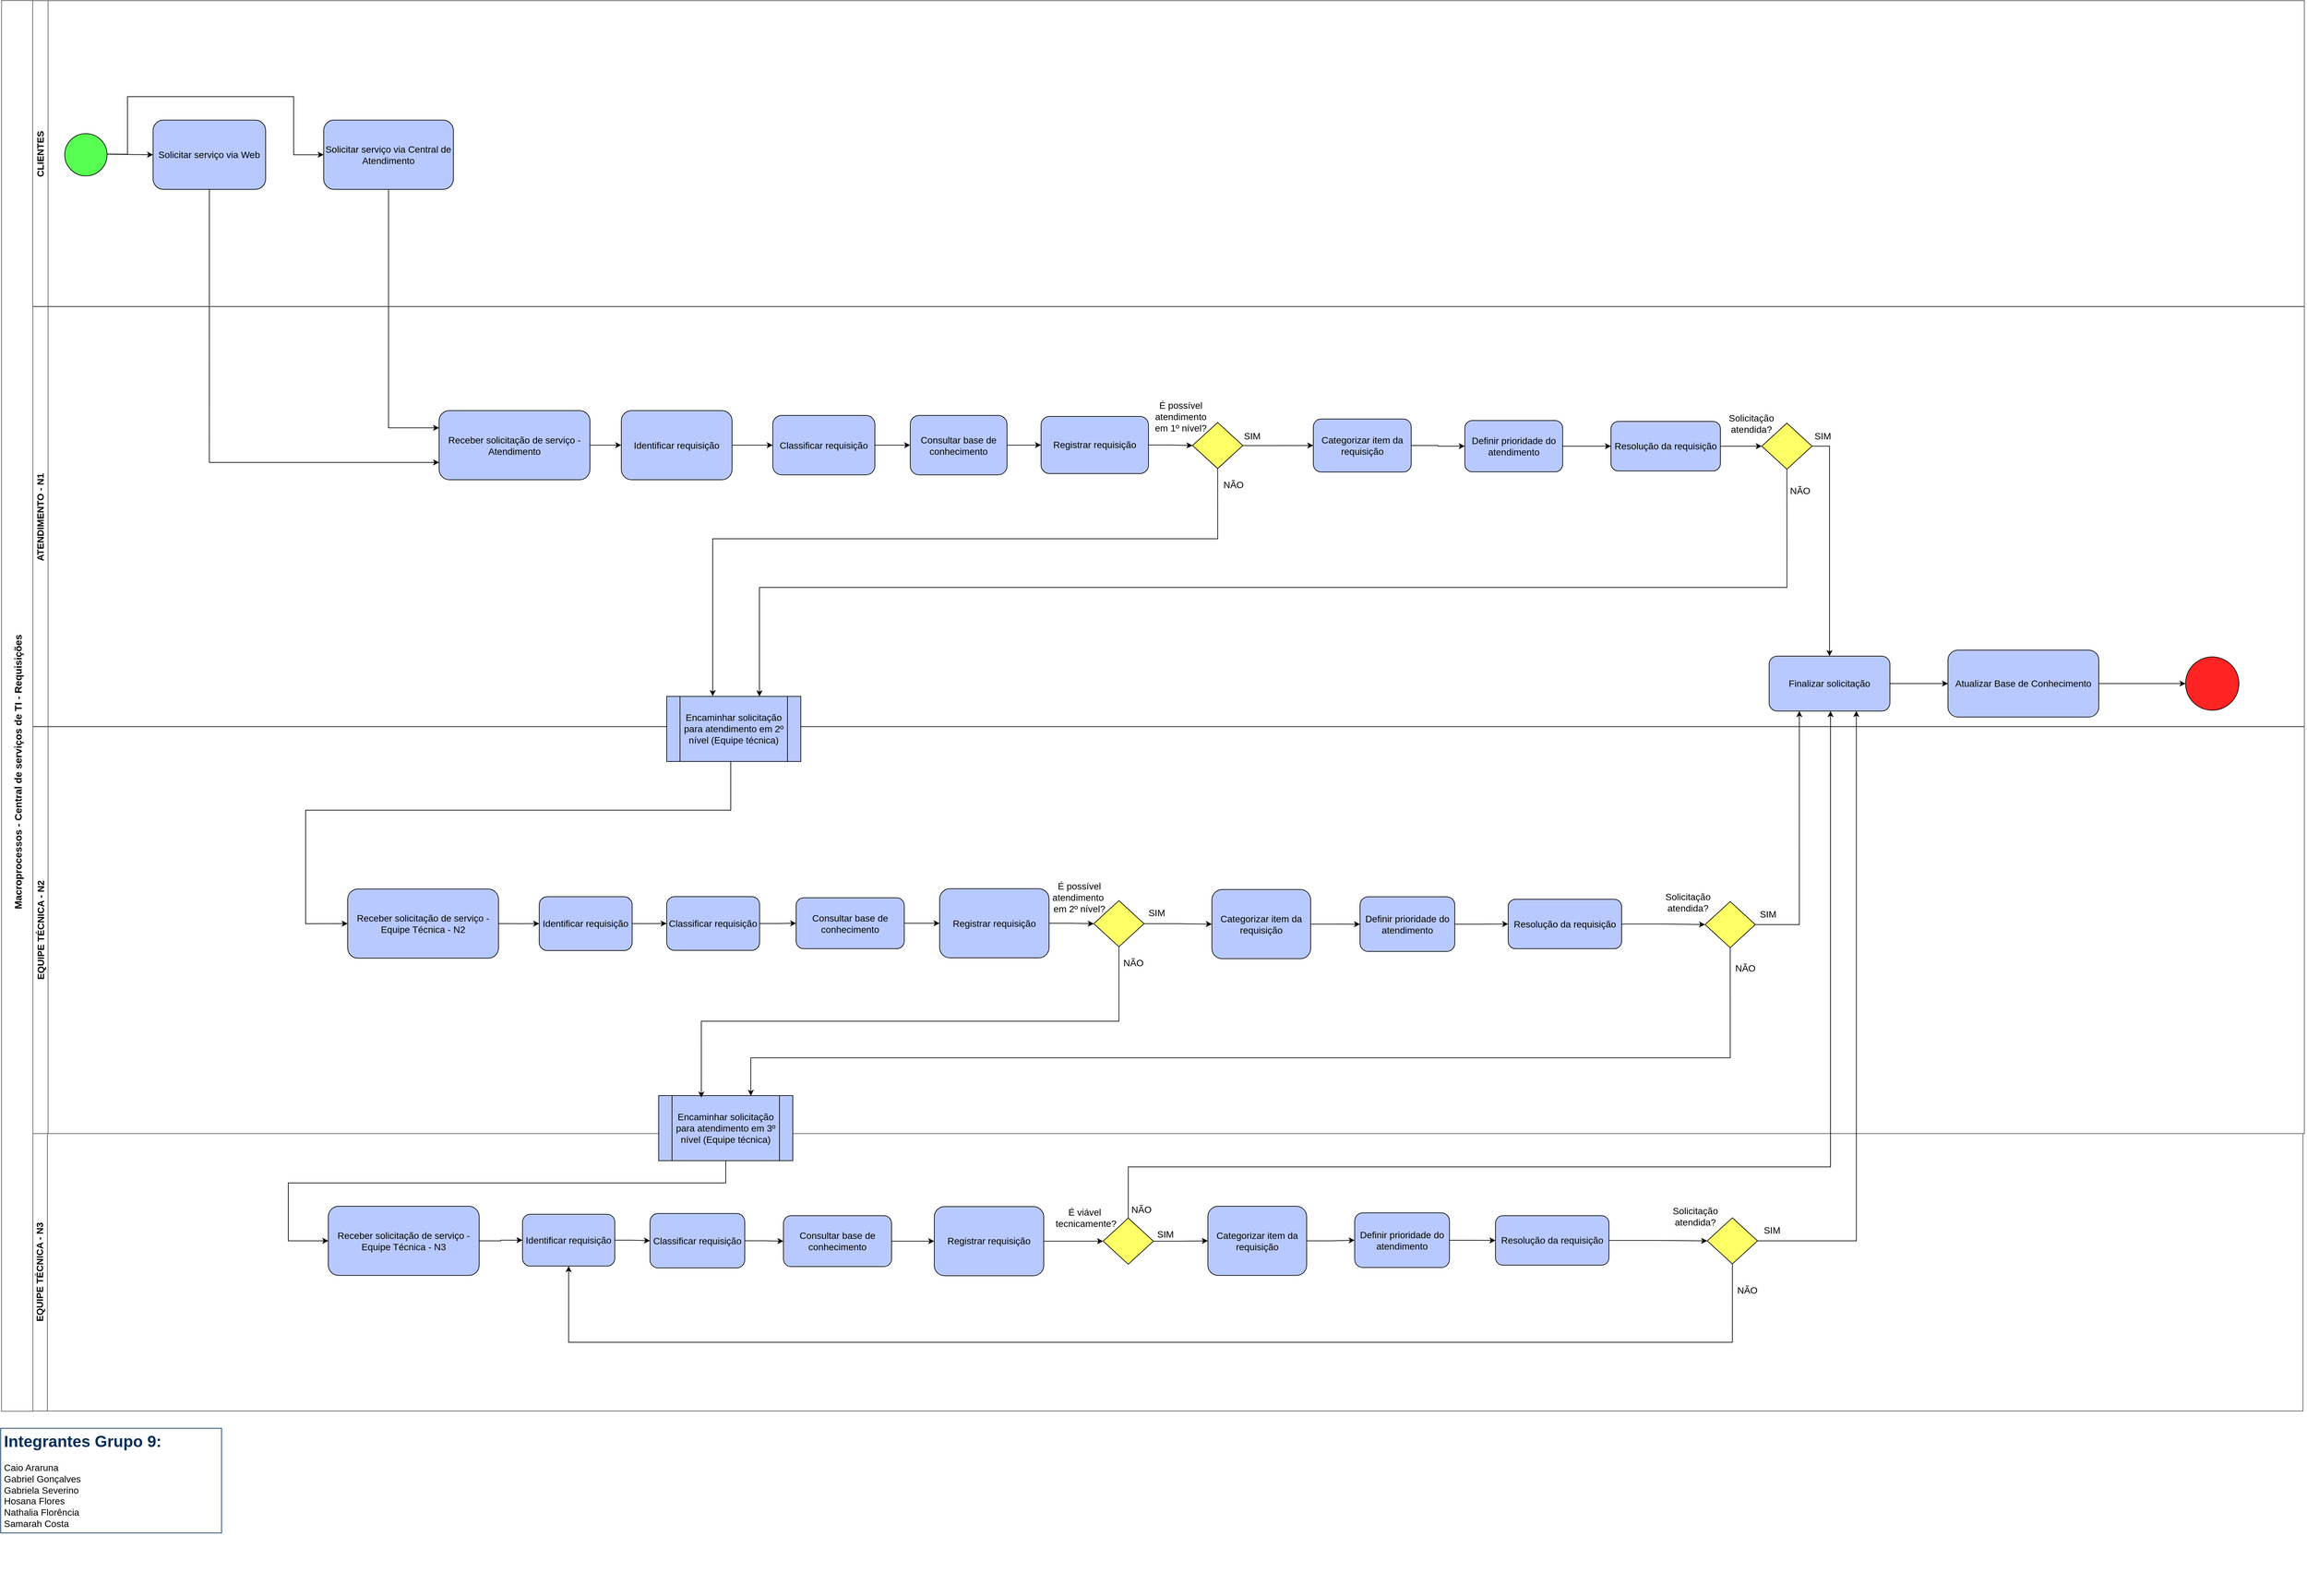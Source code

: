 <mxfile version="19.0.3" type="device"><diagram name="Página-1" id="bpvRA7cdBOYFnKxdJfXn"><mxGraphModel dx="4672" dy="5412" grid="0" gridSize="10" guides="1" tooltips="1" connect="1" arrows="1" fold="1" page="0" pageScale="1" pageWidth="1169" pageHeight="827" background="none" math="0" shadow="0"><root><mxCell id="0"/><mxCell id="1" parent="0"/><mxCell id="mzzRvZRVonjEgkVcyPZT-85" value="" style="group" parent="1" vertex="1" connectable="0"><mxGeometry x="-863" y="-2830" width="3407" height="2287" as="geometry"/></mxCell><mxCell id="oHXU7vsTlkizfUBHzNpn-17" value="&lt;font style=&quot;font-size: 14px;&quot;&gt;EQUIPE TÉCNICA - N3&lt;/font&gt;" style="swimlane;horizontal=0;whiteSpace=wrap;html=1;movable=1;resizable=1;rotatable=1;deletable=1;editable=1;locked=0;connectable=1;strokeColor=#5E5A5A;startSize=23;" parent="mzzRvZRVonjEgkVcyPZT-85" vertex="1"><mxGeometry x="-1" y="1595.02" width="3403" height="415.98" as="geometry"/></mxCell><mxCell id="mzzRvZRVonjEgkVcyPZT-55" style="edgeStyle=orthogonalEdgeStyle;rounded=0;orthogonalLoop=1;jettySize=auto;html=1;exitX=1;exitY=0.5;exitDx=0;exitDy=0;entryX=0;entryY=0.5;entryDx=0;entryDy=0;" parent="oHXU7vsTlkizfUBHzNpn-17" source="mzzRvZRVonjEgkVcyPZT-26" target="mzzRvZRVonjEgkVcyPZT-51" edge="1"><mxGeometry relative="1" as="geometry"/></mxCell><mxCell id="mzzRvZRVonjEgkVcyPZT-26" value="&lt;font style=&quot;font-size: 14px;&quot;&gt;Receber solicitação de serviço - Equipe Técnica - N3&lt;/font&gt;" style="rounded=1;whiteSpace=wrap;html=1;fillColor=#b8c9ff;" parent="oHXU7vsTlkizfUBHzNpn-17" vertex="1"><mxGeometry x="444.0" y="108.997" width="225.995" height="103.797" as="geometry"/></mxCell><mxCell id="mzzRvZRVonjEgkVcyPZT-217" value="" style="edgeStyle=orthogonalEdgeStyle;rounded=0;orthogonalLoop=1;jettySize=auto;html=1;" parent="oHXU7vsTlkizfUBHzNpn-17" source="mzzRvZRVonjEgkVcyPZT-51" target="mzzRvZRVonjEgkVcyPZT-216" edge="1"><mxGeometry relative="1" as="geometry"/></mxCell><mxCell id="mzzRvZRVonjEgkVcyPZT-51" value="&lt;font style=&quot;font-size: 14px;&quot;&gt;Identificar requisição&lt;/font&gt;" style="rounded=1;whiteSpace=wrap;html=1;fillColor=#b8c9ff;" parent="oHXU7vsTlkizfUBHzNpn-17" vertex="1"><mxGeometry x="735" y="121" width="138.25" height="77.78" as="geometry"/></mxCell><mxCell id="Z9H-OPj7gZj5Hq3An_Tp-10" value="" style="edgeStyle=orthogonalEdgeStyle;rounded=0;orthogonalLoop=1;jettySize=auto;html=1;" parent="oHXU7vsTlkizfUBHzNpn-17" source="mzzRvZRVonjEgkVcyPZT-54" target="mzzRvZRVonjEgkVcyPZT-222" edge="1"><mxGeometry relative="1" as="geometry"/></mxCell><mxCell id="mzzRvZRVonjEgkVcyPZT-54" value="" style="rhombus;whiteSpace=wrap;html=1;fillColor=#FFFF66;" parent="oHXU7vsTlkizfUBHzNpn-17" vertex="1"><mxGeometry x="1605.003" y="126.737" width="75.332" height="69.198" as="geometry"/></mxCell><mxCell id="2quCGfdPIfxhb6fj32A2-31" style="edgeStyle=orthogonalEdgeStyle;rounded=0;orthogonalLoop=1;jettySize=auto;html=1;exitX=0.5;exitY=1;exitDx=0;exitDy=0;entryX=0.5;entryY=1;entryDx=0;entryDy=0;" parent="oHXU7vsTlkizfUBHzNpn-17" source="mzzRvZRVonjEgkVcyPZT-61" target="mzzRvZRVonjEgkVcyPZT-51" edge="1"><mxGeometry relative="1" as="geometry"><Array as="points"><mxPoint x="2548" y="313"/><mxPoint x="804" y="313"/></Array></mxGeometry></mxCell><mxCell id="mzzRvZRVonjEgkVcyPZT-61" value="" style="rhombus;whiteSpace=wrap;html=1;fillColor=#FFFF66;" parent="oHXU7vsTlkizfUBHzNpn-17" vertex="1"><mxGeometry x="2510.265" y="126.287" width="75.332" height="69.198" as="geometry"/></mxCell><mxCell id="mzzRvZRVonjEgkVcyPZT-64" value="&lt;font style=&quot;font-size: 14px;&quot;&gt;Solicitação&lt;br&gt;atendida?&lt;/font&gt;" style="text;html=1;align=center;verticalAlign=middle;resizable=0;points=[];autosize=1;strokeColor=none;fillColor=none;" parent="oHXU7vsTlkizfUBHzNpn-17" vertex="1"><mxGeometry x="2448.998" y="100.978" width="86" height="46" as="geometry"/></mxCell><mxCell id="mzzRvZRVonjEgkVcyPZT-65" value="&lt;font style=&quot;font-size: 14px;&quot;&gt;SIM&lt;/font&gt;" style="text;html=1;align=center;verticalAlign=middle;resizable=0;points=[];autosize=1;strokeColor=none;fillColor=none;" parent="oHXU7vsTlkizfUBHzNpn-17" vertex="1"><mxGeometry x="2585.596" y="130.977" width="43" height="29" as="geometry"/></mxCell><mxCell id="mzzRvZRVonjEgkVcyPZT-67" value="&lt;font style=&quot;font-size: 14px;&quot;&gt;NÃO&lt;/font&gt;" style="text;html=1;align=center;verticalAlign=middle;resizable=0;points=[];autosize=1;strokeColor=none;fillColor=none;" parent="oHXU7vsTlkizfUBHzNpn-17" vertex="1"><mxGeometry x="2546.001" y="219.985" width="48" height="29" as="geometry"/></mxCell><mxCell id="mzzRvZRVonjEgkVcyPZT-70" value="&lt;font style=&quot;font-size: 14px;&quot;&gt;É viável&lt;br&gt;&amp;nbsp;tecnicamente?&lt;/font&gt;" style="text;html=1;align=center;verticalAlign=middle;resizable=0;points=[];autosize=1;strokeColor=none;fillColor=none;" parent="oHXU7vsTlkizfUBHzNpn-17" vertex="1"><mxGeometry x="1520.001" y="102.808" width="113" height="46" as="geometry"/></mxCell><mxCell id="mzzRvZRVonjEgkVcyPZT-71" value="&lt;font style=&quot;font-size: 14px;&quot;&gt;SIM&lt;/font&gt;" style="text;html=1;align=center;verticalAlign=middle;resizable=0;points=[];autosize=1;strokeColor=none;fillColor=none;" parent="oHXU7vsTlkizfUBHzNpn-17" vertex="1"><mxGeometry x="1676.002" y="136.117" width="43" height="29" as="geometry"/></mxCell><mxCell id="mzzRvZRVonjEgkVcyPZT-73" value="&lt;font style=&quot;font-size: 14px;&quot;&gt;NÃO&lt;/font&gt;" style="text;html=1;align=center;verticalAlign=middle;resizable=0;points=[];autosize=1;strokeColor=none;fillColor=none;" parent="oHXU7vsTlkizfUBHzNpn-17" vertex="1"><mxGeometry x="1638.006" y="99.118" width="48" height="29" as="geometry"/></mxCell><mxCell id="2quCGfdPIfxhb6fj32A2-28" value="" style="edgeStyle=orthogonalEdgeStyle;rounded=0;orthogonalLoop=1;jettySize=auto;html=1;" parent="oHXU7vsTlkizfUBHzNpn-17" source="mzzRvZRVonjEgkVcyPZT-216" target="2quCGfdPIfxhb6fj32A2-27" edge="1"><mxGeometry relative="1" as="geometry"/></mxCell><mxCell id="mzzRvZRVonjEgkVcyPZT-216" value="&lt;font style=&quot;font-size: 14px;&quot;&gt;Classificar requisição&lt;/font&gt;" style="rounded=1;whiteSpace=wrap;html=1;fillColor=#b8c9ff;" parent="oHXU7vsTlkizfUBHzNpn-17" vertex="1"><mxGeometry x="926" y="119.87" width="142" height="81.64" as="geometry"/></mxCell><mxCell id="mzzRvZRVonjEgkVcyPZT-226" value="" style="edgeStyle=orthogonalEdgeStyle;rounded=0;orthogonalLoop=1;jettySize=auto;html=1;" parent="oHXU7vsTlkizfUBHzNpn-17" source="mzzRvZRVonjEgkVcyPZT-222" target="mzzRvZRVonjEgkVcyPZT-225" edge="1"><mxGeometry relative="1" as="geometry"/></mxCell><mxCell id="mzzRvZRVonjEgkVcyPZT-222" value="&lt;font style=&quot;font-size: 14px;&quot;&gt;Categorizar item da requisição&lt;/font&gt;" style="rounded=1;whiteSpace=wrap;html=1;fillColor=#b8c9ff;" parent="oHXU7vsTlkizfUBHzNpn-17" vertex="1"><mxGeometry x="1762" y="108.99" width="148" height="103.8" as="geometry"/></mxCell><mxCell id="mzzRvZRVonjEgkVcyPZT-230" value="" style="edgeStyle=orthogonalEdgeStyle;rounded=0;orthogonalLoop=1;jettySize=auto;html=1;" parent="oHXU7vsTlkizfUBHzNpn-17" source="mzzRvZRVonjEgkVcyPZT-225" target="mzzRvZRVonjEgkVcyPZT-227" edge="1"><mxGeometry relative="1" as="geometry"/></mxCell><mxCell id="mzzRvZRVonjEgkVcyPZT-225" value="&lt;font style=&quot;font-size: 14px;&quot;&gt;Definir prioridade do atendimento&lt;/font&gt;" style="rounded=1;whiteSpace=wrap;html=1;fillColor=#b8c9ff;" parent="oHXU7vsTlkizfUBHzNpn-17" vertex="1"><mxGeometry x="1982" y="118.86" width="142" height="82.05" as="geometry"/></mxCell><mxCell id="mzzRvZRVonjEgkVcyPZT-229" style="edgeStyle=orthogonalEdgeStyle;rounded=0;orthogonalLoop=1;jettySize=auto;html=1;exitX=1;exitY=0.5;exitDx=0;exitDy=0;entryX=0;entryY=0.5;entryDx=0;entryDy=0;" parent="oHXU7vsTlkizfUBHzNpn-17" source="mzzRvZRVonjEgkVcyPZT-227" target="mzzRvZRVonjEgkVcyPZT-61" edge="1"><mxGeometry relative="1" as="geometry"/></mxCell><mxCell id="mzzRvZRVonjEgkVcyPZT-227" value="&lt;font style=&quot;font-size: 14px;&quot;&gt;Resolução da requisição&lt;/font&gt;" style="rounded=1;whiteSpace=wrap;html=1;fillColor=#b8c9ff;" parent="oHXU7vsTlkizfUBHzNpn-17" vertex="1"><mxGeometry x="2193" y="123.16" width="170" height="74.15" as="geometry"/></mxCell><mxCell id="mzzRvZRVonjEgkVcyPZT-233" style="edgeStyle=orthogonalEdgeStyle;rounded=0;orthogonalLoop=1;jettySize=auto;html=1;exitX=0.5;exitY=1;exitDx=0;exitDy=0;entryX=0;entryY=0.5;entryDx=0;entryDy=0;" parent="oHXU7vsTlkizfUBHzNpn-17" target="mzzRvZRVonjEgkVcyPZT-26" edge="1"><mxGeometry relative="1" as="geometry"><mxPoint x="1039.5" y="39.04" as="sourcePoint"/><Array as="points"><mxPoint x="1039" y="74"/><mxPoint x="384" y="74"/><mxPoint x="384" y="161"/></Array></mxGeometry></mxCell><mxCell id="Z9H-OPj7gZj5Hq3An_Tp-12" value="" style="edgeStyle=orthogonalEdgeStyle;rounded=0;orthogonalLoop=1;jettySize=auto;html=1;" parent="oHXU7vsTlkizfUBHzNpn-17" source="2quCGfdPIfxhb6fj32A2-27" target="Z9H-OPj7gZj5Hq3An_Tp-11" edge="1"><mxGeometry relative="1" as="geometry"/></mxCell><mxCell id="2quCGfdPIfxhb6fj32A2-27" value="&lt;font style=&quot;font-size: 14px;&quot;&gt;Consultar base de conhecimento&lt;/font&gt;" style="rounded=1;whiteSpace=wrap;html=1;fillColor=#b8c9ff;" parent="oHXU7vsTlkizfUBHzNpn-17" vertex="1"><mxGeometry x="1126" y="123.16" width="162" height="76.35" as="geometry"/></mxCell><mxCell id="Z9H-OPj7gZj5Hq3An_Tp-14" style="edgeStyle=orthogonalEdgeStyle;rounded=0;orthogonalLoop=1;jettySize=auto;html=1;exitX=1;exitY=0.5;exitDx=0;exitDy=0;entryX=0;entryY=0.5;entryDx=0;entryDy=0;" parent="oHXU7vsTlkizfUBHzNpn-17" source="Z9H-OPj7gZj5Hq3An_Tp-11" target="mzzRvZRVonjEgkVcyPZT-54" edge="1"><mxGeometry relative="1" as="geometry"/></mxCell><mxCell id="Z9H-OPj7gZj5Hq3An_Tp-11" value="&lt;font style=&quot;font-size: 14px;&quot;&gt;Registrar requisição&lt;/font&gt;" style="rounded=1;whiteSpace=wrap;html=1;fillColor=#b8c9ff;" parent="oHXU7vsTlkizfUBHzNpn-17" vertex="1"><mxGeometry x="1352" y="109.44" width="164" height="103.8" as="geometry"/></mxCell><mxCell id="tCdmHBLCtuYw4xvbm4xi-3" value="&lt;font style=&quot;font-size: 14px;&quot;&gt;ATENDIMENTO - N1&lt;br&gt;&lt;/font&gt;" style="swimlane;horizontal=0;whiteSpace=wrap;html=1;startSize=23;movable=1;resizable=1;rotatable=1;deletable=1;editable=1;locked=0;connectable=1;strokeColor=#5E5A5A;fillColor=none;" parent="mzzRvZRVonjEgkVcyPZT-85" vertex="1"><mxGeometry y="355" width="3404" height="630.06" as="geometry"/></mxCell><mxCell id="mzzRvZRVonjEgkVcyPZT-126" value="" style="edgeStyle=orthogonalEdgeStyle;rounded=0;orthogonalLoop=1;jettySize=auto;html=1;" parent="tCdmHBLCtuYw4xvbm4xi-3" source="tCdmHBLCtuYw4xvbm4xi-13" target="mzzRvZRVonjEgkVcyPZT-125" edge="1"><mxGeometry relative="1" as="geometry"/></mxCell><mxCell id="tCdmHBLCtuYw4xvbm4xi-13" value="&lt;font style=&quot;font-size: 14px;&quot;&gt;Receber solicitação de serviço - Atendimento&lt;/font&gt;" style="rounded=1;whiteSpace=wrap;html=1;fillColor=#b8c9ff;" parent="tCdmHBLCtuYw4xvbm4xi-3" vertex="1"><mxGeometry x="609.002" y="155.696" width="225.995" height="103.797" as="geometry"/></mxCell><mxCell id="2quCGfdPIfxhb6fj32A2-15" value="" style="edgeStyle=orthogonalEdgeStyle;rounded=0;orthogonalLoop=1;jettySize=auto;html=1;" parent="tCdmHBLCtuYw4xvbm4xi-3" source="tCdmHBLCtuYw4xvbm4xi-26" target="mzzRvZRVonjEgkVcyPZT-110" edge="1"><mxGeometry relative="1" as="geometry"/></mxCell><mxCell id="tCdmHBLCtuYw4xvbm4xi-26" value="&lt;span style=&quot;font-size: 14px;&quot;&gt;Resolução da requisição&lt;/span&gt;" style="rounded=1;whiteSpace=wrap;html=1;fillColor=#b8c9ff;" parent="tCdmHBLCtuYw4xvbm4xi-3" vertex="1"><mxGeometry x="2365" y="172" width="164" height="74.26" as="geometry"/></mxCell><mxCell id="mzzRvZRVonjEgkVcyPZT-110" value="" style="rhombus;whiteSpace=wrap;html=1;fillColor=#FFFF66;" parent="tCdmHBLCtuYw4xvbm4xi-3" vertex="1"><mxGeometry x="2591.001" y="174.533" width="75.332" height="69.198" as="geometry"/></mxCell><mxCell id="mzzRvZRVonjEgkVcyPZT-114" value="&lt;font style=&quot;font-size: 14px;&quot;&gt;SIM&lt;/font&gt;" style="text;html=1;align=center;verticalAlign=middle;resizable=0;points=[];autosize=1;strokeColor=none;fillColor=none;" parent="tCdmHBLCtuYw4xvbm4xi-3" vertex="1"><mxGeometry x="2660.003" y="179.003" width="43" height="29" as="geometry"/></mxCell><mxCell id="2quCGfdPIfxhb6fj32A2-7" value="" style="edgeStyle=orthogonalEdgeStyle;rounded=0;orthogonalLoop=1;jettySize=auto;html=1;" parent="tCdmHBLCtuYw4xvbm4xi-3" source="mzzRvZRVonjEgkVcyPZT-125" target="2quCGfdPIfxhb6fj32A2-1" edge="1"><mxGeometry relative="1" as="geometry"/></mxCell><mxCell id="mzzRvZRVonjEgkVcyPZT-125" value="&lt;span style=&quot;font-size: 14px;&quot;&gt;Identificar requisição&lt;/span&gt;" style="rounded=1;whiteSpace=wrap;html=1;fillColor=#b8c9ff;" parent="tCdmHBLCtuYw4xvbm4xi-3" vertex="1"><mxGeometry x="882" y="155.7" width="166" height="103.8" as="geometry"/></mxCell><mxCell id="2quCGfdPIfxhb6fj32A2-14" value="" style="edgeStyle=orthogonalEdgeStyle;rounded=0;orthogonalLoop=1;jettySize=auto;html=1;" parent="tCdmHBLCtuYw4xvbm4xi-3" source="mzzRvZRVonjEgkVcyPZT-134" target="tCdmHBLCtuYw4xvbm4xi-26" edge="1"><mxGeometry relative="1" as="geometry"/></mxCell><mxCell id="mzzRvZRVonjEgkVcyPZT-134" value="&lt;span style=&quot;font-size: 14px;&quot;&gt;Definir prioridade do atendimento&lt;/span&gt;" style="rounded=1;whiteSpace=wrap;html=1;fillColor=#b8c9ff;" parent="tCdmHBLCtuYw4xvbm4xi-3" vertex="1"><mxGeometry x="2146" y="170.63" width="146.66" height="77" as="geometry"/></mxCell><mxCell id="mzzRvZRVonjEgkVcyPZT-154" style="edgeStyle=orthogonalEdgeStyle;rounded=0;orthogonalLoop=1;jettySize=auto;html=1;" parent="tCdmHBLCtuYw4xvbm4xi-3" source="mzzRvZRVonjEgkVcyPZT-93" target="mzzRvZRVonjEgkVcyPZT-134" edge="1"><mxGeometry relative="1" as="geometry"/></mxCell><mxCell id="mzzRvZRVonjEgkVcyPZT-93" value="&lt;font style=&quot;font-size: 14px;&quot;&gt;Categorizar item da requisição&lt;/font&gt;" style="rounded=1;whiteSpace=wrap;html=1;fillColor=#b8c9ff;" parent="tCdmHBLCtuYw4xvbm4xi-3" vertex="1"><mxGeometry x="1919" y="168.43" width="146.66" height="79.4" as="geometry"/></mxCell><mxCell id="mzzRvZRVonjEgkVcyPZT-115" value="&lt;font style=&quot;font-size: 14px;&quot;&gt;NÃO&lt;/font&gt;" style="text;html=1;align=center;verticalAlign=middle;resizable=0;points=[];autosize=1;strokeColor=none;fillColor=none;" parent="tCdmHBLCtuYw4xvbm4xi-3" vertex="1"><mxGeometry x="2623.997" y="261.001" width="48" height="29" as="geometry"/></mxCell><mxCell id="Z9H-OPj7gZj5Hq3An_Tp-5" value="" style="edgeStyle=orthogonalEdgeStyle;rounded=0;orthogonalLoop=1;jettySize=auto;html=1;" parent="tCdmHBLCtuYw4xvbm4xi-3" source="mzzRvZRVonjEgkVcyPZT-198" target="Z9H-OPj7gZj5Hq3An_Tp-2" edge="1"><mxGeometry relative="1" as="geometry"/></mxCell><mxCell id="mzzRvZRVonjEgkVcyPZT-198" value="&lt;font style=&quot;font-size: 14px;&quot;&gt;Consultar base de conhecimento&lt;/font&gt;" style="rounded=1;whiteSpace=wrap;html=1;fillColor=#b8c9ff;" parent="tCdmHBLCtuYw4xvbm4xi-3" vertex="1"><mxGeometry x="1315" y="163.06" width="145" height="89.06" as="geometry"/></mxCell><mxCell id="2quCGfdPIfxhb6fj32A2-8" value="" style="edgeStyle=orthogonalEdgeStyle;rounded=0;orthogonalLoop=1;jettySize=auto;html=1;" parent="tCdmHBLCtuYw4xvbm4xi-3" source="2quCGfdPIfxhb6fj32A2-1" target="mzzRvZRVonjEgkVcyPZT-198" edge="1"><mxGeometry relative="1" as="geometry"/></mxCell><mxCell id="2quCGfdPIfxhb6fj32A2-1" value="&lt;font style=&quot;font-size: 14px;&quot;&gt;Classificar requisição&lt;/font&gt;" style="rounded=1;whiteSpace=wrap;html=1;fillColor=#b8c9ff;" parent="tCdmHBLCtuYw4xvbm4xi-3" vertex="1"><mxGeometry x="1109" y="163.06" width="153" height="89.06" as="geometry"/></mxCell><mxCell id="Z9H-OPj7gZj5Hq3An_Tp-1" value="" style="edgeStyle=orthogonalEdgeStyle;rounded=0;orthogonalLoop=1;jettySize=auto;html=1;" parent="tCdmHBLCtuYw4xvbm4xi-3" source="2quCGfdPIfxhb6fj32A2-9" target="mzzRvZRVonjEgkVcyPZT-93" edge="1"><mxGeometry relative="1" as="geometry"/></mxCell><mxCell id="2quCGfdPIfxhb6fj32A2-9" value="" style="rhombus;whiteSpace=wrap;html=1;fillColor=#FFFF66;" parent="tCdmHBLCtuYw4xvbm4xi-3" vertex="1"><mxGeometry x="1738.001" y="173.563" width="75.332" height="69.198" as="geometry"/></mxCell><mxCell id="2quCGfdPIfxhb6fj32A2-11" value="&lt;font style=&quot;font-size: 14px;&quot;&gt;É possível&lt;br&gt;atendimento&lt;br&gt;em 1º nível?&lt;br&gt;&lt;/font&gt;" style="text;html=1;align=center;verticalAlign=middle;resizable=0;points=[];autosize=1;strokeColor=none;fillColor=none;" parent="tCdmHBLCtuYw4xvbm4xi-3" vertex="1"><mxGeometry x="1672.001" y="134.034" width="96" height="62" as="geometry"/></mxCell><mxCell id="2quCGfdPIfxhb6fj32A2-17" value="&lt;font style=&quot;font-size: 14px;&quot;&gt;SIM&lt;/font&gt;" style="text;html=1;align=center;verticalAlign=middle;resizable=0;points=[];autosize=1;strokeColor=none;fillColor=none;" parent="tCdmHBLCtuYw4xvbm4xi-3" vertex="1"><mxGeometry x="1805.003" y="179.033" width="43" height="29" as="geometry"/></mxCell><mxCell id="2quCGfdPIfxhb6fj32A2-18" value="&lt;font style=&quot;font-size: 14px;&quot;&gt;NÃO&lt;/font&gt;" style="text;html=1;align=center;verticalAlign=middle;resizable=0;points=[];autosize=1;strokeColor=none;fillColor=none;" parent="tCdmHBLCtuYw4xvbm4xi-3" vertex="1"><mxGeometry x="1774.997" y="252.151" width="48" height="29" as="geometry"/></mxCell><mxCell id="mzzRvZRVonjEgkVcyPZT-113" value="&lt;font style=&quot;font-size: 14px;&quot;&gt;Solicitação&lt;br&gt;atendida?&lt;/font&gt;" style="text;html=1;align=center;verticalAlign=middle;resizable=0;points=[];autosize=1;strokeColor=none;fillColor=none;" parent="tCdmHBLCtuYw4xvbm4xi-3" vertex="1"><mxGeometry x="2531.998" y="152.004" width="86" height="46" as="geometry"/></mxCell><mxCell id="Z9H-OPj7gZj5Hq3An_Tp-4" style="edgeStyle=orthogonalEdgeStyle;rounded=0;orthogonalLoop=1;jettySize=auto;html=1;exitX=1;exitY=0.5;exitDx=0;exitDy=0;entryX=0;entryY=0.5;entryDx=0;entryDy=0;" parent="tCdmHBLCtuYw4xvbm4xi-3" source="Z9H-OPj7gZj5Hq3An_Tp-2" target="2quCGfdPIfxhb6fj32A2-9" edge="1"><mxGeometry relative="1" as="geometry"/></mxCell><mxCell id="Z9H-OPj7gZj5Hq3An_Tp-2" value="&lt;font style=&quot;font-size: 14px;&quot;&gt;Registrar requisição&lt;/font&gt;" style="rounded=1;whiteSpace=wrap;html=1;fillColor=#b8c9ff;" parent="tCdmHBLCtuYw4xvbm4xi-3" vertex="1"><mxGeometry x="1511" y="164.46" width="161" height="85.8" as="geometry"/></mxCell><mxCell id="IGEfpj7JS55z9FXm2pGn-1" style="edgeStyle=orthogonalEdgeStyle;rounded=0;orthogonalLoop=1;jettySize=auto;html=1;entryX=0;entryY=0.5;entryDx=0;entryDy=0;" edge="1" parent="tCdmHBLCtuYw4xvbm4xi-3" source="mzzRvZRVonjEgkVcyPZT-241" target="mzzRvZRVonjEgkVcyPZT-101"><mxGeometry relative="1" as="geometry"/></mxCell><mxCell id="mzzRvZRVonjEgkVcyPZT-241" value="&lt;font style=&quot;font-size: 14px;&quot;&gt;Finalizar solicitação&lt;/font&gt;" style="rounded=1;whiteSpace=wrap;html=1;fillColor=#b8c9ff;container=1;" parent="tCdmHBLCtuYw4xvbm4xi-3" vertex="1"><mxGeometry x="2602" y="524" width="181" height="82.33" as="geometry"/></mxCell><mxCell id="2quCGfdPIfxhb6fj32A2-16" style="edgeStyle=orthogonalEdgeStyle;rounded=0;orthogonalLoop=1;jettySize=auto;html=1;exitX=1;exitY=0.5;exitDx=0;exitDy=0;entryX=0.5;entryY=0;entryDx=0;entryDy=0;" parent="tCdmHBLCtuYw4xvbm4xi-3" source="mzzRvZRVonjEgkVcyPZT-110" target="mzzRvZRVonjEgkVcyPZT-241" edge="1"><mxGeometry relative="1" as="geometry"/></mxCell><mxCell id="IGEfpj7JS55z9FXm2pGn-2" style="edgeStyle=orthogonalEdgeStyle;rounded=0;orthogonalLoop=1;jettySize=auto;html=1;entryX=0;entryY=0.5;entryDx=0;entryDy=0;" edge="1" parent="tCdmHBLCtuYw4xvbm4xi-3" source="mzzRvZRVonjEgkVcyPZT-101" target="mzzRvZRVonjEgkVcyPZT-107"><mxGeometry relative="1" as="geometry"/></mxCell><mxCell id="mzzRvZRVonjEgkVcyPZT-101" value="&lt;font style=&quot;font-size: 14px;&quot;&gt;Atualizar Base de Conhecimento&lt;/font&gt;" style="rounded=1;whiteSpace=wrap;html=1;fillColor=#b8c9ff;" parent="tCdmHBLCtuYw4xvbm4xi-3" vertex="1"><mxGeometry x="2870.0" y="514.995" width="225.995" height="100.337" as="geometry"/></mxCell><mxCell id="mzzRvZRVonjEgkVcyPZT-107" value="" style="ellipse;whiteSpace=wrap;html=1;aspect=fixed;fillColor=#ff2424;" parent="tCdmHBLCtuYw4xvbm4xi-3" vertex="1"><mxGeometry x="3226" y="525.16" width="80" height="80" as="geometry"/></mxCell><mxCell id="tCdmHBLCtuYw4xvbm4xi-1" value="&lt;font style=&quot;font-size: 14px;&quot;&gt;EQUIPE TÉCNICA - N2&lt;/font&gt;" style="swimlane;horizontal=0;whiteSpace=wrap;html=1;movable=1;resizable=1;rotatable=1;deletable=1;editable=1;locked=0;connectable=1;strokeColor=#5E5A5A;fillColor=none;fillStyle=auto;" parent="mzzRvZRVonjEgkVcyPZT-85" vertex="1"><mxGeometry y="984.34" width="3404" height="610.67" as="geometry"><mxRectangle x="10" y="20" width="40" height="50" as="alternateBounds"/></mxGeometry></mxCell><mxCell id="tCdmHBLCtuYw4xvbm4xi-38" style="edgeStyle=orthogonalEdgeStyle;rounded=0;orthogonalLoop=1;jettySize=auto;html=1;exitX=1;exitY=0.5;exitDx=0;exitDy=0;" parent="tCdmHBLCtuYw4xvbm4xi-1" source="tCdmHBLCtuYw4xvbm4xi-20" target="tCdmHBLCtuYw4xvbm4xi-37" edge="1"><mxGeometry relative="1" as="geometry"/></mxCell><mxCell id="mzzRvZRVonjEgkVcyPZT-11" value="&lt;font style=&quot;font-size: 14px;&quot;&gt;É possível&lt;br&gt;atendimento&amp;nbsp;&lt;br&gt;em 2º nível?&lt;br&gt;&lt;/font&gt;" style="text;html=1;align=center;verticalAlign=middle;resizable=0;points=[];autosize=1;strokeColor=none;fillColor=none;" parent="tCdmHBLCtuYw4xvbm4xi-1" vertex="1"><mxGeometry x="1518.001" y="225.754" width="99" height="62" as="geometry"/></mxCell><mxCell id="mzzRvZRVonjEgkVcyPZT-14" value="&lt;font style=&quot;font-size: 14px;&quot;&gt;NÃO&lt;/font&gt;" style="text;html=1;align=center;verticalAlign=middle;resizable=0;points=[];autosize=1;strokeColor=none;fillColor=none;" parent="tCdmHBLCtuYw4xvbm4xi-1" vertex="1"><mxGeometry x="1624.999" y="339.745" width="48" height="29" as="geometry"/></mxCell><mxCell id="mzzRvZRVonjEgkVcyPZT-19" value="&lt;font style=&quot;font-size: 14px;&quot;&gt;Solicitação&lt;br&gt;atendida?&lt;/font&gt;" style="text;html=1;align=center;verticalAlign=middle;resizable=0;points=[];autosize=1;strokeColor=none;fillColor=none;" parent="tCdmHBLCtuYw4xvbm4xi-1" vertex="1"><mxGeometry x="2436.998" y="240.664" width="86" height="46" as="geometry"/></mxCell><mxCell id="mzzRvZRVonjEgkVcyPZT-20" value="&lt;font style=&quot;font-size: 14px;&quot;&gt;SIM&lt;/font&gt;" style="text;html=1;align=center;verticalAlign=middle;resizable=0;points=[];autosize=1;strokeColor=none;fillColor=none;" parent="tCdmHBLCtuYw4xvbm4xi-1" vertex="1"><mxGeometry x="2578.003" y="266.923" width="43" height="29" as="geometry"/></mxCell><mxCell id="mzzRvZRVonjEgkVcyPZT-21" value="&lt;font style=&quot;font-size: 14px;&quot;&gt;NÃO&lt;/font&gt;" style="text;html=1;align=center;verticalAlign=middle;resizable=0;points=[];autosize=1;strokeColor=none;fillColor=none;" parent="tCdmHBLCtuYw4xvbm4xi-1" vertex="1"><mxGeometry x="2541.997" y="347.721" width="48" height="29" as="geometry"/></mxCell><mxCell id="tCdmHBLCtuYw4xvbm4xi-20" value="&lt;font style=&quot;font-size: 14px;&quot;&gt;Receber solicitação de serviço - Equipe Técnica - N2&lt;/font&gt;" style="rounded=1;whiteSpace=wrap;html=1;fillColor=#b8c9ff;" parent="tCdmHBLCtuYw4xvbm4xi-1" vertex="1"><mxGeometry x="472.004" y="243.924" width="225.995" height="103.797" as="geometry"/></mxCell><mxCell id="2quCGfdPIfxhb6fj32A2-22" value="" style="edgeStyle=orthogonalEdgeStyle;rounded=0;orthogonalLoop=1;jettySize=auto;html=1;" parent="tCdmHBLCtuYw4xvbm4xi-1" source="tCdmHBLCtuYw4xvbm4xi-37" target="2quCGfdPIfxhb6fj32A2-21" edge="1"><mxGeometry relative="1" as="geometry"/></mxCell><mxCell id="tCdmHBLCtuYw4xvbm4xi-37" value="&lt;font style=&quot;font-size: 14px;&quot;&gt;Identificar requisição&lt;/font&gt;" style="rounded=1;whiteSpace=wrap;html=1;fillColor=#b8c9ff;" parent="tCdmHBLCtuYw4xvbm4xi-1" vertex="1"><mxGeometry x="759" y="255.46" width="139.25" height="80.72" as="geometry"/></mxCell><mxCell id="Z9H-OPj7gZj5Hq3An_Tp-6" style="edgeStyle=orthogonalEdgeStyle;rounded=0;orthogonalLoop=1;jettySize=auto;html=1;exitX=1;exitY=0.5;exitDx=0;exitDy=0;entryX=0;entryY=0.5;entryDx=0;entryDy=0;" parent="tCdmHBLCtuYw4xvbm4xi-1" source="tCdmHBLCtuYw4xvbm4xi-39" target="mzzRvZRVonjEgkVcyPZT-119" edge="1"><mxGeometry relative="1" as="geometry"/></mxCell><mxCell id="tCdmHBLCtuYw4xvbm4xi-39" value="" style="rhombus;whiteSpace=wrap;html=1;fillColor=#FFFF66;" parent="tCdmHBLCtuYw4xvbm4xi-1" vertex="1"><mxGeometry x="1590.003" y="261.313" width="75.332" height="69.198" as="geometry"/></mxCell><mxCell id="mzzRvZRVonjEgkVcyPZT-212" value="" style="edgeStyle=orthogonalEdgeStyle;rounded=0;orthogonalLoop=1;jettySize=auto;html=1;" parent="tCdmHBLCtuYw4xvbm4xi-1" source="tCdmHBLCtuYw4xvbm4xi-42" target="mzzRvZRVonjEgkVcyPZT-211" edge="1"><mxGeometry relative="1" as="geometry"/></mxCell><mxCell id="tCdmHBLCtuYw4xvbm4xi-42" value="&lt;font style=&quot;font-size: 14px;&quot;&gt;Definir prioridade do atendimento&lt;/font&gt;" style="rounded=1;whiteSpace=wrap;html=1;fillColor=#b8c9ff;" parent="tCdmHBLCtuYw4xvbm4xi-1" vertex="1"><mxGeometry x="1989" y="255.53" width="142" height="82.05" as="geometry"/></mxCell><mxCell id="mzzRvZRVonjEgkVcyPZT-16" value="" style="rhombus;whiteSpace=wrap;html=1;fillColor=#FFFF66;" parent="tCdmHBLCtuYw4xvbm4xi-1" vertex="1"><mxGeometry x="2506.001" y="262.653" width="75.332" height="69.198" as="geometry"/></mxCell><mxCell id="mzzRvZRVonjEgkVcyPZT-122" value="" style="edgeStyle=orthogonalEdgeStyle;rounded=0;orthogonalLoop=1;jettySize=auto;html=1;" parent="tCdmHBLCtuYw4xvbm4xi-1" source="mzzRvZRVonjEgkVcyPZT-119" target="tCdmHBLCtuYw4xvbm4xi-42" edge="1"><mxGeometry relative="1" as="geometry"/></mxCell><mxCell id="mzzRvZRVonjEgkVcyPZT-119" value="&lt;font style=&quot;font-size: 14px;&quot;&gt;Categorizar item da requisição&lt;/font&gt;" style="rounded=1;whiteSpace=wrap;html=1;fillColor=#b8c9ff;" parent="tCdmHBLCtuYw4xvbm4xi-1" vertex="1"><mxGeometry x="1767" y="244.65" width="148" height="103.8" as="geometry"/></mxCell><mxCell id="Z9H-OPj7gZj5Hq3An_Tp-8" value="" style="edgeStyle=orthogonalEdgeStyle;rounded=0;orthogonalLoop=1;jettySize=auto;html=1;" parent="tCdmHBLCtuYw4xvbm4xi-1" source="mzzRvZRVonjEgkVcyPZT-203" target="Z9H-OPj7gZj5Hq3An_Tp-7" edge="1"><mxGeometry relative="1" as="geometry"/></mxCell><mxCell id="mzzRvZRVonjEgkVcyPZT-203" value="&lt;font style=&quot;font-size: 14px;&quot;&gt;Consultar base de conhecimento&lt;/font&gt;" style="rounded=1;whiteSpace=wrap;html=1;fillColor=#b8c9ff;" parent="tCdmHBLCtuYw4xvbm4xi-1" vertex="1"><mxGeometry x="1144" y="257.07" width="162" height="76.35" as="geometry"/></mxCell><mxCell id="mzzRvZRVonjEgkVcyPZT-205" value="&lt;font style=&quot;font-size: 14px;&quot;&gt;SIM&lt;/font&gt;" style="text;html=1;align=center;verticalAlign=middle;resizable=0;points=[];autosize=1;strokeColor=none;fillColor=none;" parent="tCdmHBLCtuYw4xvbm4xi-1" vertex="1"><mxGeometry x="1662.003" y="265.013" width="43" height="29" as="geometry"/></mxCell><mxCell id="mzzRvZRVonjEgkVcyPZT-213" value="" style="edgeStyle=orthogonalEdgeStyle;rounded=0;orthogonalLoop=1;jettySize=auto;html=1;" parent="tCdmHBLCtuYw4xvbm4xi-1" source="mzzRvZRVonjEgkVcyPZT-211" target="mzzRvZRVonjEgkVcyPZT-16" edge="1"><mxGeometry relative="1" as="geometry"/></mxCell><mxCell id="mzzRvZRVonjEgkVcyPZT-211" value="&lt;font style=&quot;font-size: 14px;&quot;&gt;Resolução da requisição&lt;/font&gt;" style="rounded=1;whiteSpace=wrap;html=1;fillColor=#b8c9ff;" parent="tCdmHBLCtuYw4xvbm4xi-1" vertex="1"><mxGeometry x="2211" y="259.27" width="170" height="74.15" as="geometry"/></mxCell><mxCell id="mzzRvZRVonjEgkVcyPZT-238" value="&lt;font style=&quot;font-size: 14px;&quot;&gt;Encaminhar solicitação para atendimento em 2º nível (Equipe técnica)&lt;/font&gt;" style="shape=process;whiteSpace=wrap;html=1;backgroundOutline=1;fillColor=#B8C9FF;" parent="tCdmHBLCtuYw4xvbm4xi-1" vertex="1"><mxGeometry x="950" y="-45" width="201" height="97.66" as="geometry"/></mxCell><mxCell id="mzzRvZRVonjEgkVcyPZT-197" style="edgeStyle=orthogonalEdgeStyle;rounded=0;orthogonalLoop=1;jettySize=auto;html=1;entryX=0;entryY=0.5;entryDx=0;entryDy=0;" parent="tCdmHBLCtuYw4xvbm4xi-1" source="mzzRvZRVonjEgkVcyPZT-238" target="tCdmHBLCtuYw4xvbm4xi-20" edge="1"><mxGeometry relative="1" as="geometry"><mxPoint x="1045.66" y="50.72" as="sourcePoint"/><Array as="points"><mxPoint x="1046" y="125.66"/><mxPoint x="409" y="125.66"/><mxPoint x="409" y="295.66"/></Array></mxGeometry></mxCell><mxCell id="mzzRvZRVonjEgkVcyPZT-242" value="&lt;font style=&quot;font-size: 14px;&quot;&gt;Encaminhar solicitação para atendimento em 3º nível (Equipe técnica)&lt;/font&gt;" style="shape=process;whiteSpace=wrap;html=1;backgroundOutline=1;fillColor=#B8C9FF;" parent="tCdmHBLCtuYw4xvbm4xi-1" vertex="1"><mxGeometry x="938" y="553.66" width="201" height="97.66" as="geometry"/></mxCell><mxCell id="2quCGfdPIfxhb6fj32A2-23" value="" style="edgeStyle=orthogonalEdgeStyle;rounded=0;orthogonalLoop=1;jettySize=auto;html=1;" parent="tCdmHBLCtuYw4xvbm4xi-1" source="2quCGfdPIfxhb6fj32A2-21" target="mzzRvZRVonjEgkVcyPZT-203" edge="1"><mxGeometry relative="1" as="geometry"/></mxCell><mxCell id="2quCGfdPIfxhb6fj32A2-21" value="&lt;font style=&quot;font-size: 14px;&quot;&gt;Classificar requisição&lt;/font&gt;" style="rounded=1;whiteSpace=wrap;html=1;fillColor=#b8c9ff;" parent="tCdmHBLCtuYw4xvbm4xi-1" vertex="1"><mxGeometry x="950" y="255.23" width="139.25" height="80.72" as="geometry"/></mxCell><mxCell id="2quCGfdPIfxhb6fj32A2-25" style="edgeStyle=orthogonalEdgeStyle;rounded=0;orthogonalLoop=1;jettySize=auto;html=1;exitX=0.5;exitY=1;exitDx=0;exitDy=0;entryX=0.318;entryY=0.031;entryDx=0;entryDy=0;entryPerimeter=0;" parent="tCdmHBLCtuYw4xvbm4xi-1" source="tCdmHBLCtuYw4xvbm4xi-39" target="mzzRvZRVonjEgkVcyPZT-242" edge="1"><mxGeometry relative="1" as="geometry"/></mxCell><mxCell id="2quCGfdPIfxhb6fj32A2-26" style="edgeStyle=orthogonalEdgeStyle;rounded=0;orthogonalLoop=1;jettySize=auto;html=1;exitX=0.5;exitY=1;exitDx=0;exitDy=0;entryX=0.687;entryY=0.004;entryDx=0;entryDy=0;entryPerimeter=0;" parent="tCdmHBLCtuYw4xvbm4xi-1" source="mzzRvZRVonjEgkVcyPZT-16" target="mzzRvZRVonjEgkVcyPZT-242" edge="1"><mxGeometry relative="1" as="geometry"><Array as="points"><mxPoint x="2544" y="497"/><mxPoint x="1076" y="497"/></Array></mxGeometry></mxCell><mxCell id="Z9H-OPj7gZj5Hq3An_Tp-9" value="" style="edgeStyle=orthogonalEdgeStyle;rounded=0;orthogonalLoop=1;jettySize=auto;html=1;" parent="tCdmHBLCtuYw4xvbm4xi-1" source="Z9H-OPj7gZj5Hq3An_Tp-7" target="tCdmHBLCtuYw4xvbm4xi-39" edge="1"><mxGeometry relative="1" as="geometry"/></mxCell><mxCell id="Z9H-OPj7gZj5Hq3An_Tp-7" value="&lt;font style=&quot;font-size: 14px;&quot;&gt;Registrar requisição&lt;/font&gt;" style="rounded=1;whiteSpace=wrap;html=1;fillColor=#b8c9ff;" parent="tCdmHBLCtuYw4xvbm4xi-1" vertex="1"><mxGeometry x="1359" y="243.35" width="164" height="103.8" as="geometry"/></mxCell><mxCell id="tCdmHBLCtuYw4xvbm4xi-14" style="edgeStyle=orthogonalEdgeStyle;rounded=0;orthogonalLoop=1;jettySize=auto;html=1;exitX=1;exitY=0.5;exitDx=0;exitDy=0;entryX=0;entryY=0.5;entryDx=0;entryDy=0;" parent="mzzRvZRVonjEgkVcyPZT-85" target="tCdmHBLCtuYw4xvbm4xi-9" edge="1"><mxGeometry relative="1" as="geometry"><mxPoint x="112.002" y="126.178" as="sourcePoint"/></mxGeometry></mxCell><mxCell id="mzzRvZRVonjEgkVcyPZT-128" style="edgeStyle=orthogonalEdgeStyle;rounded=0;orthogonalLoop=1;jettySize=auto;html=1;exitX=1;exitY=0.5;exitDx=0;exitDy=0;entryX=0;entryY=0.5;entryDx=0;entryDy=0;" parent="mzzRvZRVonjEgkVcyPZT-85" target="tCdmHBLCtuYw4xvbm4xi-10" edge="1"><mxGeometry relative="1" as="geometry"><mxPoint x="112.002" y="126.178" as="sourcePoint"/><Array as="points"><mxPoint x="142.06" y="126.06"/><mxPoint x="142.06" y="40.06"/><mxPoint x="391.06" y="40.06"/><mxPoint x="391.06" y="127.06"/></Array></mxGeometry></mxCell><mxCell id="tCdmHBLCtuYw4xvbm4xi-9" value="&lt;font style=&quot;font-size: 14px;&quot;&gt;Solicitar serviço via Web&lt;/font&gt;" style="rounded=1;whiteSpace=wrap;html=1;fillColor=#b8c9ff;" parent="mzzRvZRVonjEgkVcyPZT-85" vertex="1"><mxGeometry x="180.39" y="75.16" width="168.67" height="103.8" as="geometry"/></mxCell><mxCell id="tCdmHBLCtuYw4xvbm4xi-10" value="&lt;font style=&quot;font-size: 14px;&quot;&gt;Solicitar serviço via Central de Atendimento&lt;/font&gt;" style="rounded=1;whiteSpace=wrap;html=1;fillColor=#b8c9ff;" parent="mzzRvZRVonjEgkVcyPZT-85" vertex="1"><mxGeometry x="436.06" y="75.16" width="194.34" height="103.8" as="geometry"/></mxCell><mxCell id="mzzRvZRVonjEgkVcyPZT-92" style="edgeStyle=orthogonalEdgeStyle;rounded=0;orthogonalLoop=1;jettySize=auto;html=1;exitX=0.5;exitY=1;exitDx=0;exitDy=0;entryX=0;entryY=0.75;entryDx=0;entryDy=0;" parent="mzzRvZRVonjEgkVcyPZT-85" source="tCdmHBLCtuYw4xvbm4xi-9" target="tCdmHBLCtuYw4xvbm4xi-13" edge="1"><mxGeometry relative="1" as="geometry"/></mxCell><mxCell id="tCdmHBLCtuYw4xvbm4xi-16" style="edgeStyle=orthogonalEdgeStyle;rounded=0;orthogonalLoop=1;jettySize=auto;html=1;exitX=0.5;exitY=1;exitDx=0;exitDy=0;entryX=0;entryY=0.25;entryDx=0;entryDy=0;" parent="mzzRvZRVonjEgkVcyPZT-85" source="tCdmHBLCtuYw4xvbm4xi-10" target="tCdmHBLCtuYw4xvbm4xi-13" edge="1"><mxGeometry relative="1" as="geometry"/></mxCell><mxCell id="tCdmHBLCtuYw4xvbm4xi-8" value="" style="ellipse;whiteSpace=wrap;html=1;aspect=fixed;fillColor=#57FF52;strokeColor=#000000;" parent="mzzRvZRVonjEgkVcyPZT-85" vertex="1"><mxGeometry x="47.999" y="95.336" width="63.443" height="63.443" as="geometry"/></mxCell><mxCell id="mzzRvZRVonjEgkVcyPZT-196" style="edgeStyle=orthogonalEdgeStyle;rounded=0;orthogonalLoop=1;jettySize=auto;html=1;exitX=0.5;exitY=1;exitDx=0;exitDy=0;" parent="mzzRvZRVonjEgkVcyPZT-85" source="mzzRvZRVonjEgkVcyPZT-110" target="mzzRvZRVonjEgkVcyPZT-238" edge="1"><mxGeometry relative="1" as="geometry"><mxPoint x="1096.91" y="939" as="targetPoint"/><Array as="points"><mxPoint x="2629" y="776"/><mxPoint x="1089" y="776"/></Array></mxGeometry></mxCell><mxCell id="mzzRvZRVonjEgkVcyPZT-236" value="&lt;h1&gt;&lt;font color=&quot;#002e5c&quot;&gt;Integrantes Grupo 9:&lt;/font&gt;&lt;/h1&gt;&lt;div style=&quot;font-size: 14px;&quot;&gt;&lt;font style=&quot;font-size: 14px;&quot;&gt;Caio Araruna&lt;/font&gt;&lt;/div&gt;&lt;div style=&quot;font-size: 14px;&quot;&gt;&lt;font style=&quot;font-size: 14px;&quot;&gt;Gabriel Gonçalves&lt;/font&gt;&lt;/div&gt;&lt;div style=&quot;font-size: 14px;&quot;&gt;&lt;font style=&quot;font-size: 14px;&quot;&gt;Gabriela Severino&lt;/font&gt;&lt;/div&gt;&lt;div style=&quot;font-size: 14px;&quot;&gt;&lt;font style=&quot;font-size: 14px;&quot;&gt;Hosana Flores&lt;/font&gt;&lt;/div&gt;&lt;div style=&quot;font-size: 14px;&quot;&gt;&lt;font style=&quot;font-size: 14px;&quot;&gt;Nathalia Florência&lt;/font&gt;&lt;/div&gt;&lt;div style=&quot;font-size: 14px;&quot;&gt;&lt;font style=&quot;font-size: 14px;&quot;&gt;Samarah Costa&lt;/font&gt;&lt;/div&gt;&lt;div style=&quot;font-size: 14px;&quot;&gt;&lt;br&gt;&lt;/div&gt;&lt;div&gt;&lt;br&gt;&lt;/div&gt;" style="text;html=1;strokeColor=#002E5C;fillColor=none;spacing=5;spacingTop=-20;whiteSpace=wrap;overflow=hidden;rounded=0;" parent="mzzRvZRVonjEgkVcyPZT-85" vertex="1"><mxGeometry x="-48" y="2037" width="331" height="157" as="geometry"/></mxCell><mxCell id="2quCGfdPIfxhb6fj32A2-20" style="edgeStyle=orthogonalEdgeStyle;rounded=0;orthogonalLoop=1;jettySize=auto;html=1;exitX=0.5;exitY=1;exitDx=0;exitDy=0;" parent="mzzRvZRVonjEgkVcyPZT-85" source="2quCGfdPIfxhb6fj32A2-9" edge="1"><mxGeometry relative="1" as="geometry"><mxPoint x="1019" y="939" as="targetPoint"/><Array as="points"><mxPoint x="1776" y="703"/><mxPoint x="1019" y="703"/></Array></mxGeometry></mxCell><mxCell id="mzzRvZRVonjEgkVcyPZT-18" style="edgeStyle=orthogonalEdgeStyle;rounded=0;orthogonalLoop=1;jettySize=auto;html=1;exitX=1;exitY=0.5;exitDx=0;exitDy=0;entryX=0.25;entryY=1;entryDx=0;entryDy=0;" parent="mzzRvZRVonjEgkVcyPZT-85" source="mzzRvZRVonjEgkVcyPZT-16" target="mzzRvZRVonjEgkVcyPZT-241" edge="1"><mxGeometry relative="1" as="geometry"><mxPoint x="2644.624" y="1037.235" as="targetPoint"/></mxGeometry></mxCell><mxCell id="mzzRvZRVonjEgkVcyPZT-220" style="edgeStyle=orthogonalEdgeStyle;rounded=0;orthogonalLoop=1;jettySize=auto;html=1;exitX=0.5;exitY=0;exitDx=0;exitDy=0;" parent="mzzRvZRVonjEgkVcyPZT-85" source="mzzRvZRVonjEgkVcyPZT-54" target="mzzRvZRVonjEgkVcyPZT-241" edge="1"><mxGeometry relative="1" as="geometry"><mxPoint x="2693.89" y="1039.141" as="targetPoint"/><Array as="points"><mxPoint x="1642" y="1645"/><mxPoint x="2694" y="1645"/></Array></mxGeometry></mxCell><mxCell id="mzzRvZRVonjEgkVcyPZT-63" style="edgeStyle=orthogonalEdgeStyle;rounded=0;orthogonalLoop=1;jettySize=auto;html=1;exitX=1;exitY=0.5;exitDx=0;exitDy=0;entryX=0.722;entryY=0.999;entryDx=0;entryDy=0;entryPerimeter=0;" parent="mzzRvZRVonjEgkVcyPZT-85" source="mzzRvZRVonjEgkVcyPZT-61" target="mzzRvZRVonjEgkVcyPZT-241" edge="1"><mxGeometry relative="1" as="geometry"><mxPoint x="2730.954" y="1037.134" as="targetPoint"/></mxGeometry></mxCell><mxCell id="mzzRvZRVonjEgkVcyPZT-89" value="" style="rounded=0;whiteSpace=wrap;html=1;rotation=90;strokeColor=#5E5A5A;" parent="1" vertex="1"><mxGeometry x="-1944.06" y="-1899.91" width="2115.65" height="47" as="geometry"/></mxCell><mxCell id="mzzRvZRVonjEgkVcyPZT-90" value="&lt;font style=&quot;font-size: 15px;&quot;&gt;&lt;b&gt;Macroprocessos - Central de serviços de TI - Requisições&lt;br&gt;&lt;br&gt;&lt;/b&gt;&lt;/font&gt;" style="text;html=1;strokeColor=none;fillColor=none;align=center;verticalAlign=middle;whiteSpace=wrap;rounded=0;rotation=-90;" parent="1" vertex="1"><mxGeometry x="-1104" y="-1792.67" width="455.25" height="30" as="geometry"/></mxCell><mxCell id="tCdmHBLCtuYw4xvbm4xi-4" value="&lt;span style=&quot;font-size: 14px;&quot;&gt;CLIENTES&lt;/span&gt;" style="swimlane;horizontal=0;whiteSpace=wrap;html=1;movable=1;resizable=1;rotatable=1;deletable=1;editable=1;locked=0;connectable=1;strokeColor=#5E5A5A;startSize=23;" parent="1" vertex="1"><mxGeometry x="-863" y="-2934" width="3404" height="458.44" as="geometry"/></mxCell></root></mxGraphModel></diagram></mxfile>